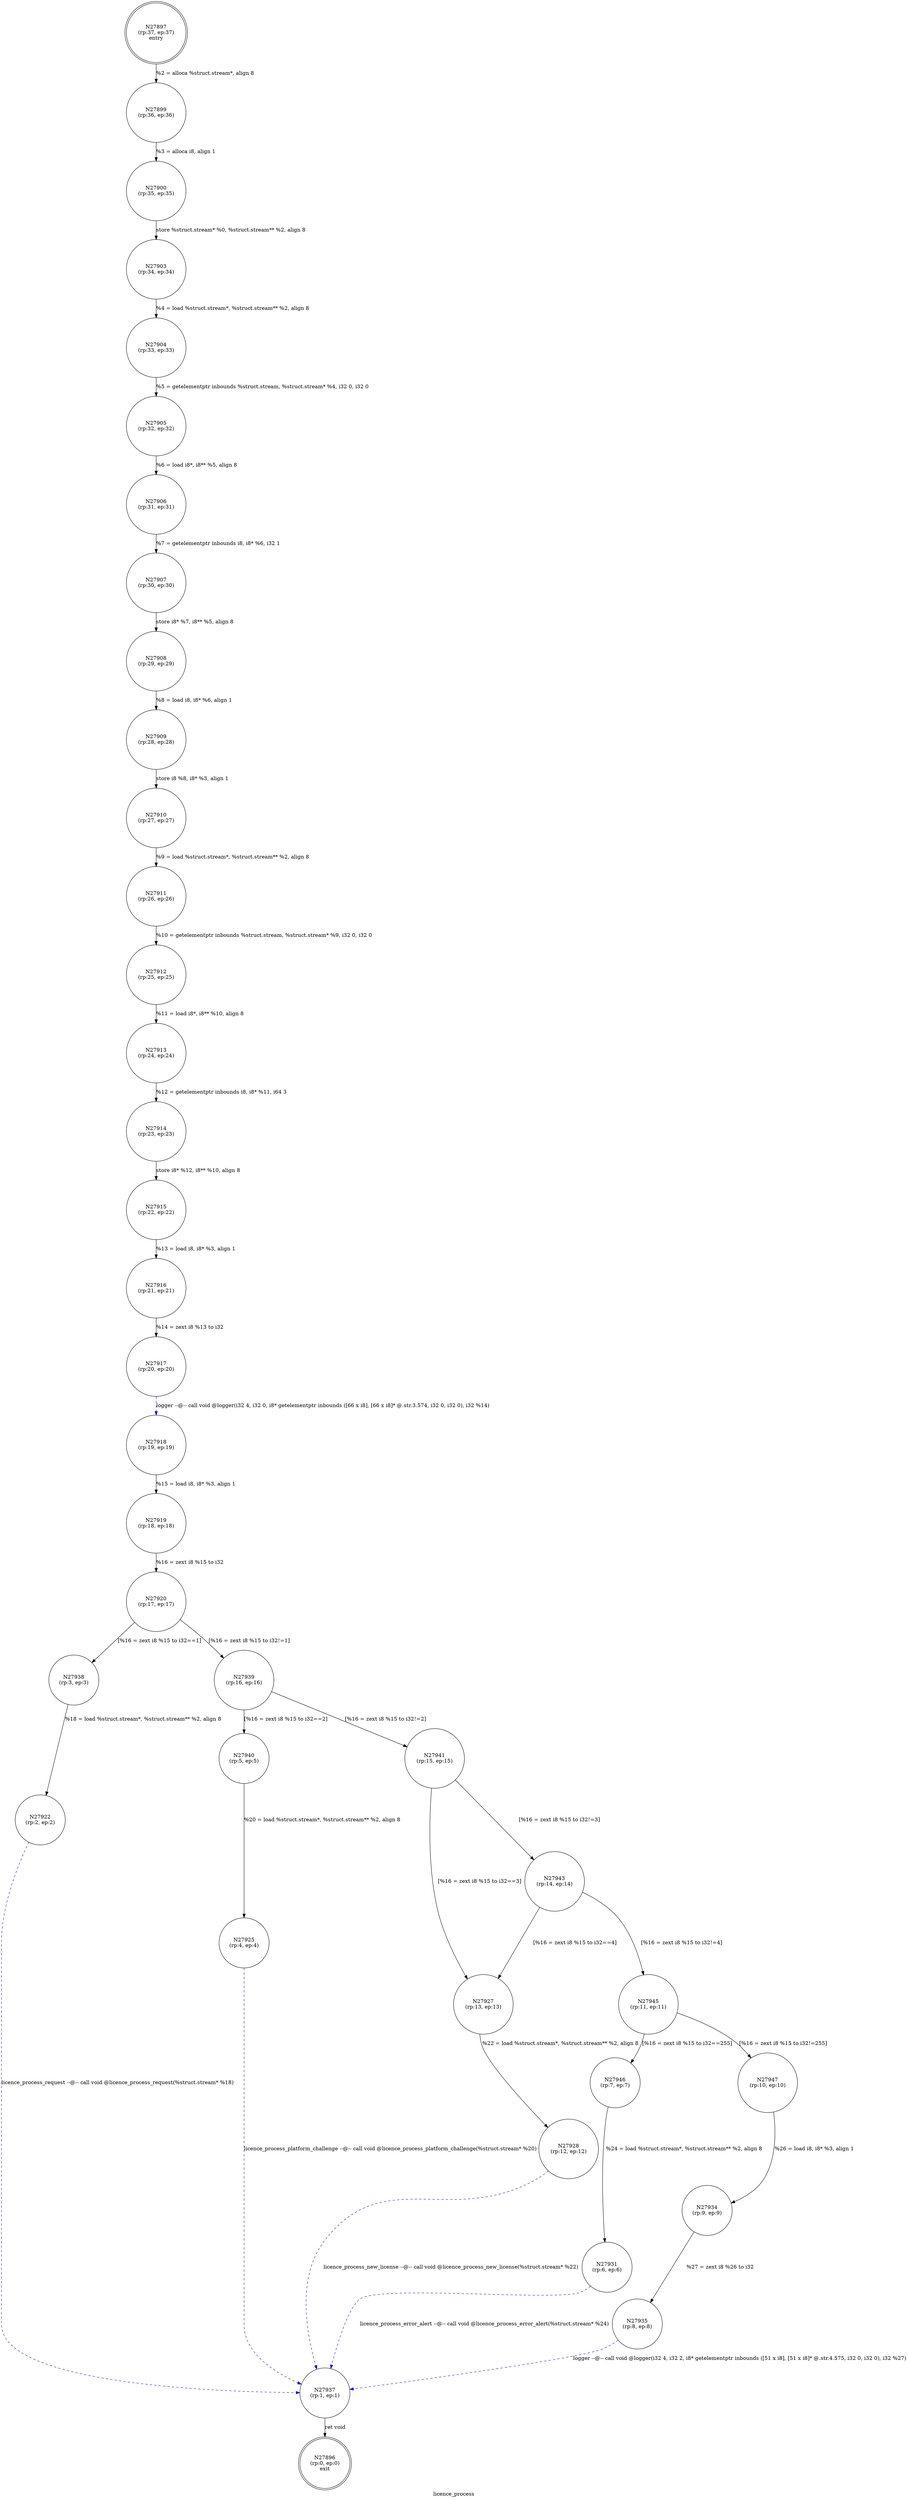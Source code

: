 digraph licence_process {
label="licence_process"
27896 [label="N27896\n(rp:0, ep:0)\nexit", shape="doublecircle"]
27897 [label="N27897\n(rp:37, ep:37)\nentry", shape="doublecircle"]
27897 -> 27899 [label="%2 = alloca %struct.stream*, align 8"]
27899 [label="N27899\n(rp:36, ep:36)", shape="circle"]
27899 -> 27900 [label="%3 = alloca i8, align 1"]
27900 [label="N27900\n(rp:35, ep:35)", shape="circle"]
27900 -> 27903 [label="store %struct.stream* %0, %struct.stream** %2, align 8"]
27903 [label="N27903\n(rp:34, ep:34)", shape="circle"]
27903 -> 27904 [label="%4 = load %struct.stream*, %struct.stream** %2, align 8"]
27904 [label="N27904\n(rp:33, ep:33)", shape="circle"]
27904 -> 27905 [label="%5 = getelementptr inbounds %struct.stream, %struct.stream* %4, i32 0, i32 0"]
27905 [label="N27905\n(rp:32, ep:32)", shape="circle"]
27905 -> 27906 [label="%6 = load i8*, i8** %5, align 8"]
27906 [label="N27906\n(rp:31, ep:31)", shape="circle"]
27906 -> 27907 [label="%7 = getelementptr inbounds i8, i8* %6, i32 1"]
27907 [label="N27907\n(rp:30, ep:30)", shape="circle"]
27907 -> 27908 [label="store i8* %7, i8** %5, align 8"]
27908 [label="N27908\n(rp:29, ep:29)", shape="circle"]
27908 -> 27909 [label="%8 = load i8, i8* %6, align 1"]
27909 [label="N27909\n(rp:28, ep:28)", shape="circle"]
27909 -> 27910 [label="store i8 %8, i8* %3, align 1"]
27910 [label="N27910\n(rp:27, ep:27)", shape="circle"]
27910 -> 27911 [label="%9 = load %struct.stream*, %struct.stream** %2, align 8"]
27911 [label="N27911\n(rp:26, ep:26)", shape="circle"]
27911 -> 27912 [label="%10 = getelementptr inbounds %struct.stream, %struct.stream* %9, i32 0, i32 0"]
27912 [label="N27912\n(rp:25, ep:25)", shape="circle"]
27912 -> 27913 [label="%11 = load i8*, i8** %10, align 8"]
27913 [label="N27913\n(rp:24, ep:24)", shape="circle"]
27913 -> 27914 [label="%12 = getelementptr inbounds i8, i8* %11, i64 3"]
27914 [label="N27914\n(rp:23, ep:23)", shape="circle"]
27914 -> 27915 [label="store i8* %12, i8** %10, align 8"]
27915 [label="N27915\n(rp:22, ep:22)", shape="circle"]
27915 -> 27916 [label="%13 = load i8, i8* %3, align 1"]
27916 [label="N27916\n(rp:21, ep:21)", shape="circle"]
27916 -> 27917 [label="%14 = zext i8 %13 to i32"]
27917 [label="N27917\n(rp:20, ep:20)", shape="circle"]
27917 -> 27918 [label="logger --@-- call void @logger(i32 4, i32 0, i8* getelementptr inbounds ([66 x i8], [66 x i8]* @.str.3.574, i32 0, i32 0), i32 %14)", style="dashed", color="blue"]
27918 [label="N27918\n(rp:19, ep:19)", shape="circle"]
27918 -> 27919 [label="%15 = load i8, i8* %3, align 1"]
27919 [label="N27919\n(rp:18, ep:18)", shape="circle"]
27919 -> 27920 [label="%16 = zext i8 %15 to i32"]
27920 [label="N27920\n(rp:17, ep:17)", shape="circle"]
27920 -> 27938 [label="[%16 = zext i8 %15 to i32==1]"]
27920 -> 27939 [label="[%16 = zext i8 %15 to i32!=1]"]
27922 [label="N27922\n(rp:2, ep:2)", shape="circle"]
27922 -> 27937 [label="licence_process_request --@-- call void @licence_process_request(%struct.stream* %18)", style="dashed", color="blue"]
27925 [label="N27925\n(rp:4, ep:4)", shape="circle"]
27925 -> 27937 [label="licence_process_platform_challenge --@-- call void @licence_process_platform_challenge(%struct.stream* %20)", style="dashed", color="blue"]
27927 [label="N27927\n(rp:13, ep:13)", shape="circle"]
27927 -> 27928 [label="%22 = load %struct.stream*, %struct.stream** %2, align 8"]
27928 [label="N27928\n(rp:12, ep:12)", shape="circle"]
27928 -> 27937 [label="licence_process_new_license --@-- call void @licence_process_new_license(%struct.stream* %22)", style="dashed", color="blue"]
27931 [label="N27931\n(rp:6, ep:6)", shape="circle"]
27931 -> 27937 [label="licence_process_error_alert --@-- call void @licence_process_error_alert(%struct.stream* %24)", style="dashed", color="blue"]
27934 [label="N27934\n(rp:9, ep:9)", shape="circle"]
27934 -> 27935 [label="%27 = zext i8 %26 to i32"]
27935 [label="N27935\n(rp:8, ep:8)", shape="circle"]
27935 -> 27937 [label="logger --@-- call void @logger(i32 4, i32 2, i8* getelementptr inbounds ([51 x i8], [51 x i8]* @.str.4.575, i32 0, i32 0), i32 %27)", style="dashed", color="blue"]
27937 [label="N27937\n(rp:1, ep:1)", shape="circle"]
27937 -> 27896 [label="ret void"]
27938 [label="N27938\n(rp:3, ep:3)", shape="circle"]
27938 -> 27922 [label="%18 = load %struct.stream*, %struct.stream** %2, align 8"]
27939 [label="N27939\n(rp:16, ep:16)", shape="circle"]
27939 -> 27940 [label="[%16 = zext i8 %15 to i32==2]"]
27939 -> 27941 [label="[%16 = zext i8 %15 to i32!=2]"]
27940 [label="N27940\n(rp:5, ep:5)", shape="circle"]
27940 -> 27925 [label="%20 = load %struct.stream*, %struct.stream** %2, align 8"]
27941 [label="N27941\n(rp:15, ep:15)", shape="circle"]
27941 -> 27943 [label="[%16 = zext i8 %15 to i32!=3]"]
27941 -> 27927 [label="[%16 = zext i8 %15 to i32==3]"]
27943 [label="N27943\n(rp:14, ep:14)", shape="circle"]
27943 -> 27945 [label="[%16 = zext i8 %15 to i32!=4]"]
27943 -> 27927 [label="[%16 = zext i8 %15 to i32==4]"]
27945 [label="N27945\n(rp:11, ep:11)", shape="circle"]
27945 -> 27946 [label="[%16 = zext i8 %15 to i32==255]"]
27945 -> 27947 [label="[%16 = zext i8 %15 to i32!=255]"]
27946 [label="N27946\n(rp:7, ep:7)", shape="circle"]
27946 -> 27931 [label="%24 = load %struct.stream*, %struct.stream** %2, align 8"]
27947 [label="N27947\n(rp:10, ep:10)", shape="circle"]
27947 -> 27934 [label="%26 = load i8, i8* %3, align 1"]
}
